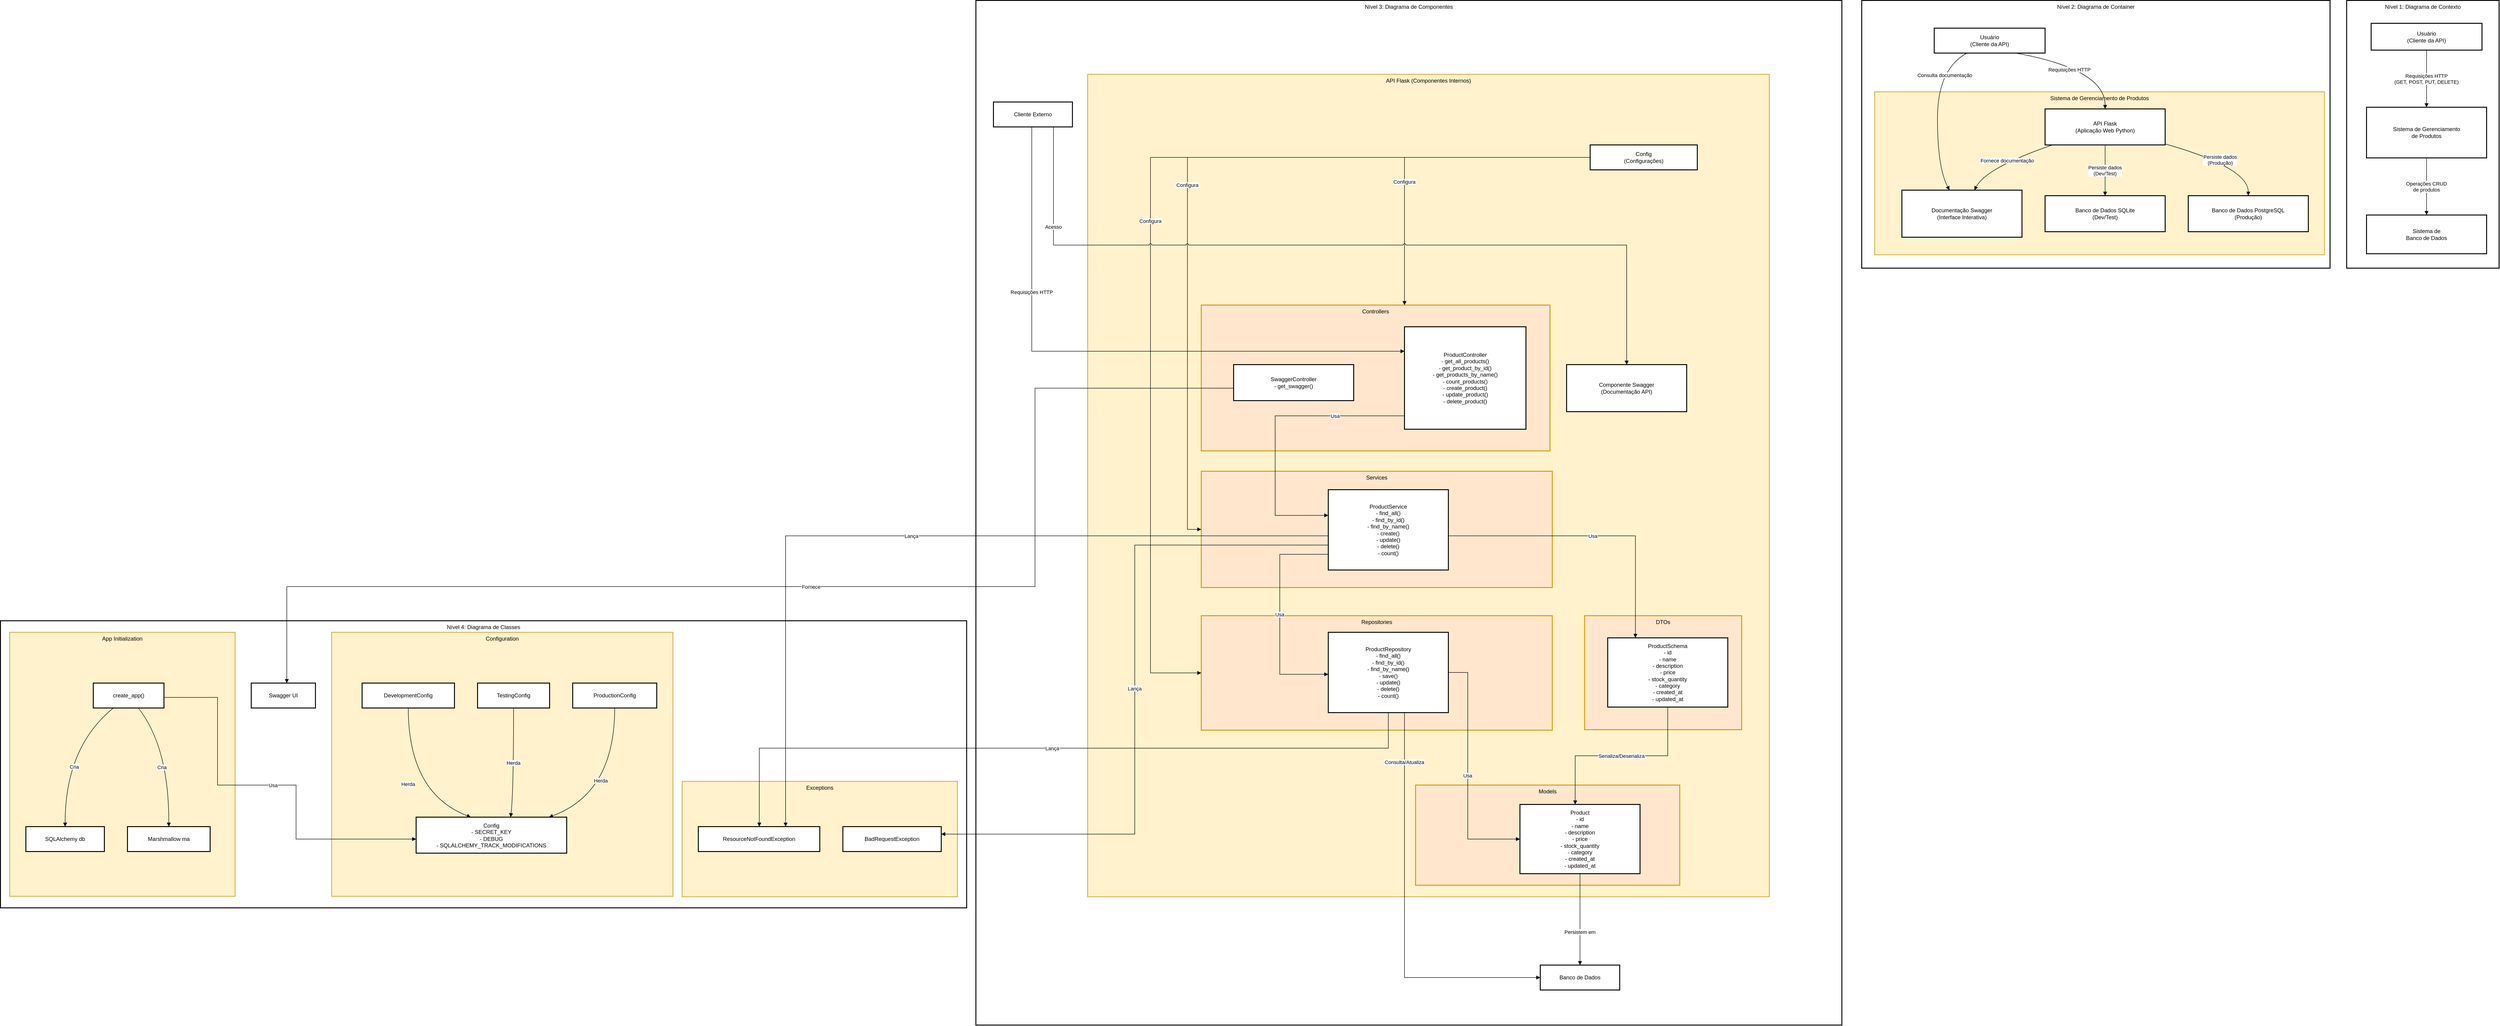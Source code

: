 <mxfile version="26.2.15">
  <diagram name="Página-1" id="RFiRJV17R_80rDeNAFLh">
    <mxGraphModel dx="4168" dy="2504" grid="1" gridSize="10" guides="1" tooltips="1" connect="1" arrows="1" fold="1" page="1" pageScale="1" pageWidth="827" pageHeight="1169" math="0" shadow="0">
      <root>
        <mxCell id="0" />
        <mxCell id="1" parent="0" />
        <mxCell id="7iYo2ASo68FEz6F4DcVq-24" value="Nível 1: Diagrama de Contexto" style="whiteSpace=wrap;strokeWidth=2;verticalAlign=top;" vertex="1" parent="1">
          <mxGeometry x="5100" y="20" width="330" height="580" as="geometry" />
        </mxCell>
        <mxCell id="7iYo2ASo68FEz6F4DcVq-25" value="Usuário&#xa;(Cliente da API)" style="whiteSpace=wrap;strokeWidth=2;" vertex="1" parent="7iYo2ASo68FEz6F4DcVq-24">
          <mxGeometry x="53" y="49.499" width="240" height="58.108" as="geometry" />
        </mxCell>
        <mxCell id="7iYo2ASo68FEz6F4DcVq-26" value="Sistema de Gerenciamento&#xa;de Produtos" style="whiteSpace=wrap;strokeWidth=2;" vertex="1" parent="7iYo2ASo68FEz6F4DcVq-24">
          <mxGeometry x="43" y="231.354" width="260" height="109.759" as="geometry" />
        </mxCell>
        <mxCell id="7iYo2ASo68FEz6F4DcVq-27" value="Sistema de&#xa;Banco de Dados" style="whiteSpace=wrap;strokeWidth=2;" vertex="1" parent="7iYo2ASo68FEz6F4DcVq-24">
          <mxGeometry x="43" y="464.861" width="260" height="83.933" as="geometry" />
        </mxCell>
        <mxCell id="7iYo2ASo68FEz6F4DcVq-28" value="Requisições HTTP&#xa;(GET, POST, PUT, DELETE)" style="curved=1;startArrow=none;endArrow=block;exitX=0.5;exitY=0.99;entryX=0.5;entryY=0;rounded=0;" edge="1" parent="7iYo2ASo68FEz6F4DcVq-24" source="7iYo2ASo68FEz6F4DcVq-25" target="7iYo2ASo68FEz6F4DcVq-26">
          <mxGeometry relative="1" as="geometry">
            <Array as="points" />
          </mxGeometry>
        </mxCell>
        <mxCell id="7iYo2ASo68FEz6F4DcVq-29" value="Operações CRUD&#xa;de produtos" style="curved=1;startArrow=none;endArrow=block;exitX=0.5;exitY=1;entryX=0.5;entryY=-0.01;rounded=0;" edge="1" parent="7iYo2ASo68FEz6F4DcVq-24" source="7iYo2ASo68FEz6F4DcVq-26" target="7iYo2ASo68FEz6F4DcVq-27">
          <mxGeometry relative="1" as="geometry">
            <Array as="points" />
          </mxGeometry>
        </mxCell>
        <mxCell id="7iYo2ASo68FEz6F4DcVq-12" value="Nível 2: Diagrama de Container" style="whiteSpace=wrap;strokeWidth=2;verticalAlign=top;" vertex="1" parent="1">
          <mxGeometry x="4050" y="20" width="1014" height="580" as="geometry" />
        </mxCell>
        <mxCell id="7iYo2ASo68FEz6F4DcVq-14" value="Sistema de Gerenciamento de Produtos" style="whiteSpace=wrap;strokeWidth=2;verticalAlign=top;fillColor=#fff2cc;strokeColor=#d6b656;" vertex="1" parent="7iYo2ASo68FEz6F4DcVq-12">
          <mxGeometry x="28" y="198" width="974" height="353" as="geometry" />
        </mxCell>
        <mxCell id="7iYo2ASo68FEz6F4DcVq-13" value="API Flask&#xa;(Aplicação Web Python)" style="whiteSpace=wrap;strokeWidth=2;" vertex="1" parent="7iYo2ASo68FEz6F4DcVq-12">
          <mxGeometry x="397" y="235" width="260" height="78" as="geometry" />
        </mxCell>
        <mxCell id="7iYo2ASo68FEz6F4DcVq-15" value="Usuário&#xa;(Cliente da API)" style="whiteSpace=wrap;strokeWidth=2;" vertex="1" parent="7iYo2ASo68FEz6F4DcVq-12">
          <mxGeometry x="157" y="60" width="240" height="54" as="geometry" />
        </mxCell>
        <mxCell id="7iYo2ASo68FEz6F4DcVq-16" value="Documentação Swagger&#xa;(Interface Interativa)" style="whiteSpace=wrap;strokeWidth=2;" vertex="1" parent="7iYo2ASo68FEz6F4DcVq-12">
          <mxGeometry x="87" y="411" width="260" height="102" as="geometry" />
        </mxCell>
        <mxCell id="7iYo2ASo68FEz6F4DcVq-17" value="Banco de Dados SQLite&#xa;(Dev/Test)" style="whiteSpace=wrap;strokeWidth=2;" vertex="1" parent="7iYo2ASo68FEz6F4DcVq-12">
          <mxGeometry x="397" y="423" width="260" height="78" as="geometry" />
        </mxCell>
        <mxCell id="7iYo2ASo68FEz6F4DcVq-18" value="Banco de Dados PostgreSQL&#xa;(Produção)" style="whiteSpace=wrap;strokeWidth=2;" vertex="1" parent="7iYo2ASo68FEz6F4DcVq-12">
          <mxGeometry x="707" y="423" width="260" height="78" as="geometry" />
        </mxCell>
        <mxCell id="7iYo2ASo68FEz6F4DcVq-19" value="Requisições HTTP" style="curved=1;startArrow=none;endArrow=block;exitX=0.73;exitY=0.99;entryX=0.5;entryY=0;rounded=0;" edge="1" parent="7iYo2ASo68FEz6F4DcVq-12" source="7iYo2ASo68FEz6F4DcVq-15" target="7iYo2ASo68FEz6F4DcVq-13">
          <mxGeometry x="-0.146" y="-14" relative="1" as="geometry">
            <Array as="points">
              <mxPoint x="527" y="149" />
            </Array>
            <mxPoint as="offset" />
          </mxGeometry>
        </mxCell>
        <mxCell id="7iYo2ASo68FEz6F4DcVq-20" value="Consulta documentação" style="curved=1;startArrow=none;endArrow=block;rounded=0;" edge="1" parent="7iYo2ASo68FEz6F4DcVq-12" source="7iYo2ASo68FEz6F4DcVq-15" target="7iYo2ASo68FEz6F4DcVq-16">
          <mxGeometry x="-0.5" y="16" relative="1" as="geometry">
            <Array as="points">
              <mxPoint x="164" y="149" />
              <mxPoint x="164" y="362" />
            </Array>
            <mxPoint as="offset" />
          </mxGeometry>
        </mxCell>
        <mxCell id="7iYo2ASo68FEz6F4DcVq-21" value="Fornece documentação" style="curved=1;startArrow=none;endArrow=block;rounded=0;" edge="1" parent="7iYo2ASo68FEz6F4DcVq-12" source="7iYo2ASo68FEz6F4DcVq-13" target="7iYo2ASo68FEz6F4DcVq-16">
          <mxGeometry relative="1" as="geometry">
            <Array as="points">
              <mxPoint x="270" y="362" />
            </Array>
          </mxGeometry>
        </mxCell>
        <mxCell id="7iYo2ASo68FEz6F4DcVq-22" value="Persiste dados&#xa;(Dev/Test)" style="curved=1;startArrow=none;endArrow=block;exitX=0.5;exitY=1;entryX=0.5;entryY=0.01;rounded=0;" edge="1" parent="7iYo2ASo68FEz6F4DcVq-12" source="7iYo2ASo68FEz6F4DcVq-13" target="7iYo2ASo68FEz6F4DcVq-17">
          <mxGeometry relative="1" as="geometry">
            <Array as="points" />
          </mxGeometry>
        </mxCell>
        <mxCell id="7iYo2ASo68FEz6F4DcVq-23" value="Persiste dados&#xa;(Produção)" style="curved=1;startArrow=none;endArrow=block;rounded=0;" edge="1" parent="7iYo2ASo68FEz6F4DcVq-12" source="7iYo2ASo68FEz6F4DcVq-13" target="7iYo2ASo68FEz6F4DcVq-18">
          <mxGeometry relative="1" as="geometry">
            <Array as="points">
              <mxPoint x="837" y="362" />
            </Array>
          </mxGeometry>
        </mxCell>
        <mxCell id="7iYo2ASo68FEz6F4DcVq-11" value="Nível 3: Diagrama de Componentes" style="whiteSpace=wrap;strokeWidth=2;verticalAlign=top;" vertex="1" parent="1">
          <mxGeometry x="2132" y="20" width="1875" height="2220" as="geometry" />
        </mxCell>
        <mxCell id="7iYo2ASo68FEz6F4DcVq-1" value="Nível 4: Diagrama de Classes" style="whiteSpace=wrap;strokeWidth=2;verticalAlign=top;" vertex="1" parent="1">
          <mxGeometry x="20" y="1364" width="2092" height="622" as="geometry" />
        </mxCell>
        <mxCell id="7iYo2ASo68FEz6F4DcVq-4" value="Exceptions" style="whiteSpace=wrap;strokeWidth=2;verticalAlign=top;fillColor=#fff2cc;strokeColor=#d6b656;" vertex="1" parent="1">
          <mxGeometry x="1496" y="1712" width="596" height="250" as="geometry" />
        </mxCell>
        <mxCell id="7iYo2ASo68FEz6F4DcVq-2" value="App Initialization" style="whiteSpace=wrap;strokeWidth=2;verticalAlign=top;fillColor=#fff2cc;strokeColor=#d6b656;" vertex="1" parent="1">
          <mxGeometry x="40" y="1389" width="488" height="572" as="geometry" />
        </mxCell>
        <mxCell id="7iYo2ASo68FEz6F4DcVq-3" value="Configuration" style="whiteSpace=wrap;strokeWidth=2;verticalAlign=top;fillColor=#fff2cc;strokeColor=#d6b656;" vertex="1" parent="1">
          <mxGeometry x="737" y="1389" width="739" height="572" as="geometry" />
        </mxCell>
        <mxCell id="7iYo2ASo68FEz6F4DcVq-6" value="API Flask (Componentes Internos)" style="whiteSpace=wrap;strokeWidth=2;verticalAlign=top;fillColor=#fff2cc;strokeColor=#d6b656;" vertex="1" parent="1">
          <mxGeometry x="2374" y="180" width="1476" height="1782" as="geometry" />
        </mxCell>
        <mxCell id="7iYo2ASo68FEz6F4DcVq-5" value="DTOs" style="whiteSpace=wrap;strokeWidth=2;verticalAlign=top;fillColor=#ffe6cc;strokeColor=#d79b00;" vertex="1" parent="1">
          <mxGeometry x="3450" y="1353" width="340" height="247" as="geometry" />
        </mxCell>
        <mxCell id="7iYo2ASo68FEz6F4DcVq-7" value="Models" style="whiteSpace=wrap;strokeWidth=2;verticalAlign=top;fillColor=#ffe6cc;strokeColor=#d79b00;" vertex="1" parent="1">
          <mxGeometry x="3084" y="1720" width="572" height="217" as="geometry" />
        </mxCell>
        <mxCell id="7iYo2ASo68FEz6F4DcVq-8" value="Repositories" style="whiteSpace=wrap;strokeWidth=2;verticalAlign=top;fillColor=#ffe6cc;strokeColor=#d79b00;" vertex="1" parent="1">
          <mxGeometry x="2620" y="1353" width="760" height="248" as="geometry" />
        </mxCell>
        <mxCell id="7iYo2ASo68FEz6F4DcVq-9" value="Services" style="whiteSpace=wrap;strokeWidth=2;verticalAlign=top;fillColor=#ffe6cc;strokeColor=#d79b00;" vertex="1" parent="1">
          <mxGeometry x="2620" y="1040" width="760" height="252" as="geometry" />
        </mxCell>
        <mxCell id="7iYo2ASo68FEz6F4DcVq-10" value="Controllers" style="whiteSpace=wrap;strokeWidth=2;verticalAlign=top;fillColor=#ffe6cc;strokeColor=#d79b00;" vertex="1" parent="1">
          <mxGeometry x="2620" y="680" width="755" height="316" as="geometry" />
        </mxCell>
        <mxCell id="7iYo2ASo68FEz6F4DcVq-30" value="Componente Swagger&#xa;(Documentação API)" style="whiteSpace=wrap;strokeWidth=2;" vertex="1" parent="1">
          <mxGeometry x="3411" y="809" width="260" height="102" as="geometry" />
        </mxCell>
        <mxCell id="7iYo2ASo68FEz6F4DcVq-31" value="Config&#xa;(Configurações)" style="whiteSpace=wrap;strokeWidth=2;" vertex="1" parent="1">
          <mxGeometry x="3462" y="333" width="232" height="54" as="geometry" />
        </mxCell>
        <mxCell id="7iYo2ASo68FEz6F4DcVq-32" value="Cliente Externo" style="whiteSpace=wrap;strokeWidth=2;" vertex="1" parent="1">
          <mxGeometry x="2170" y="240" width="171" height="54" as="geometry" />
        </mxCell>
        <mxCell id="7iYo2ASo68FEz6F4DcVq-33" value="Banco de Dados" style="whiteSpace=wrap;strokeWidth=2;" vertex="1" parent="1">
          <mxGeometry x="3354" y="2110" width="172" height="54" as="geometry" />
        </mxCell>
        <mxCell id="7iYo2ASo68FEz6F4DcVq-34" value="ProductController&#xa;- get_all_products()&#xa;- get_product_by_id()&#xa;- get_products_by_name()&#xa;- count_products()&#xa;- create_product()&#xa;- update_product()&#xa;- delete_product()" style="whiteSpace=wrap;strokeWidth=2;" vertex="1" parent="1">
          <mxGeometry x="3060" y="727" width="263" height="222" as="geometry" />
        </mxCell>
        <mxCell id="7iYo2ASo68FEz6F4DcVq-35" value="SwaggerController&#xa;- get_swagger()" style="whiteSpace=wrap;strokeWidth=2;" vertex="1" parent="1">
          <mxGeometry x="2690" y="809" width="260" height="78" as="geometry" />
        </mxCell>
        <mxCell id="7iYo2ASo68FEz6F4DcVq-36" value="ProductService&#xa;- find_all()&#xa;- find_by_id()&#xa;- find_by_name()&#xa;- create()&#xa;- update()&#xa;- delete()&#xa;- count()" style="whiteSpace=wrap;strokeWidth=2;" vertex="1" parent="1">
          <mxGeometry x="2895" y="1080" width="260" height="174" as="geometry" />
        </mxCell>
        <mxCell id="7iYo2ASo68FEz6F4DcVq-37" value="ProductRepository&#xa;- find_all()&#xa;- find_by_id()&#xa;- find_by_name()&#xa;- save()&#xa;- update()&#xa;- delete()&#xa;- count()" style="whiteSpace=wrap;strokeWidth=2;" vertex="1" parent="1">
          <mxGeometry x="2895" y="1389" width="260" height="174" as="geometry" />
        </mxCell>
        <mxCell id="7iYo2ASo68FEz6F4DcVq-38" value="Product&#xa;- id&#xa;- name&#xa;- description&#xa;- price&#xa;- stock_quantity&#xa;- category&#xa;- created_at&#xa;- updated_at" style="whiteSpace=wrap;strokeWidth=2;" vertex="1" parent="1">
          <mxGeometry x="3310" y="1762" width="260" height="150" as="geometry" />
        </mxCell>
        <mxCell id="7iYo2ASo68FEz6F4DcVq-39" value="ProductSchema&#xa;- id&#xa;- name&#xa;- description&#xa;- price&#xa;- stock_quantity&#xa;- category&#xa;- created_at&#xa;- updated_at" style="whiteSpace=wrap;strokeWidth=2;" vertex="1" parent="1">
          <mxGeometry x="3500" y="1401" width="260" height="150" as="geometry" />
        </mxCell>
        <mxCell id="7iYo2ASo68FEz6F4DcVq-40" value="ResourceNotFoundException" style="whiteSpace=wrap;strokeWidth=2;" vertex="1" parent="1">
          <mxGeometry x="1531" y="1810" width="263" height="54" as="geometry" />
        </mxCell>
        <mxCell id="7iYo2ASo68FEz6F4DcVq-41" value="BadRequestException" style="whiteSpace=wrap;strokeWidth=2;" vertex="1" parent="1">
          <mxGeometry x="1844" y="1810" width="213" height="54" as="geometry" />
        </mxCell>
        <mxCell id="7iYo2ASo68FEz6F4DcVq-42" value="Config&#xa;- SECRET_KEY&#xa;- DEBUG&#xa;- SQLALCHEMY_TRACK_MODIFICATIONS" style="whiteSpace=wrap;strokeWidth=2;" vertex="1" parent="1">
          <mxGeometry x="920" y="1789.5" width="326" height="78" as="geometry" />
        </mxCell>
        <mxCell id="7iYo2ASo68FEz6F4DcVq-43" value="DevelopmentConfig" style="whiteSpace=wrap;strokeWidth=2;" vertex="1" parent="1">
          <mxGeometry x="803" y="1499" width="200" height="54" as="geometry" />
        </mxCell>
        <mxCell id="7iYo2ASo68FEz6F4DcVq-44" value="TestingConfig" style="whiteSpace=wrap;strokeWidth=2;" vertex="1" parent="1">
          <mxGeometry x="1053" y="1499" width="156" height="54" as="geometry" />
        </mxCell>
        <mxCell id="7iYo2ASo68FEz6F4DcVq-45" value="ProductionConfig" style="whiteSpace=wrap;strokeWidth=2;" vertex="1" parent="1">
          <mxGeometry x="1259" y="1499" width="182" height="54" as="geometry" />
        </mxCell>
        <mxCell id="7iYo2ASo68FEz6F4DcVq-46" value="create_app()" style="whiteSpace=wrap;strokeWidth=2;" vertex="1" parent="1">
          <mxGeometry x="221" y="1499" width="153" height="54" as="geometry" />
        </mxCell>
        <mxCell id="7iYo2ASo68FEz6F4DcVq-47" value="SQLAlchemy db" style="whiteSpace=wrap;strokeWidth=2;" vertex="1" parent="1">
          <mxGeometry x="75" y="1810" width="170" height="54" as="geometry" />
        </mxCell>
        <mxCell id="7iYo2ASo68FEz6F4DcVq-48" value="Marshmallow ma" style="whiteSpace=wrap;strokeWidth=2;" vertex="1" parent="1">
          <mxGeometry x="295" y="1810" width="179" height="54" as="geometry" />
        </mxCell>
        <mxCell id="7iYo2ASo68FEz6F4DcVq-49" value="Swagger UI" style="whiteSpace=wrap;strokeWidth=2;" vertex="1" parent="1">
          <mxGeometry x="563" y="1499" width="139" height="54" as="geometry" />
        </mxCell>
        <mxCell id="7iYo2ASo68FEz6F4DcVq-51" value="Usa" style="startArrow=none;endArrow=block;entryX=0;entryY=0.32;rounded=0;edgeStyle=orthogonalEdgeStyle;" edge="1" parent="1" source="7iYo2ASo68FEz6F4DcVq-34" target="7iYo2ASo68FEz6F4DcVq-36">
          <mxGeometry x="-0.509" relative="1" as="geometry">
            <Array as="points">
              <mxPoint x="2780" y="920" />
              <mxPoint x="2780" y="1136" />
            </Array>
            <mxPoint as="offset" />
          </mxGeometry>
        </mxCell>
        <mxCell id="7iYo2ASo68FEz6F4DcVq-52" value="Fornece" style="startArrow=none;endArrow=block;rounded=0;edgeStyle=orthogonalEdgeStyle;jumpStyle=arc;" edge="1" parent="1" source="7iYo2ASo68FEz6F4DcVq-35" target="7iYo2ASo68FEz6F4DcVq-49">
          <mxGeometry relative="1" as="geometry">
            <Array as="points">
              <mxPoint x="2260" y="860" />
              <mxPoint x="2260" y="1290" />
              <mxPoint x="640" y="1290" />
            </Array>
          </mxGeometry>
        </mxCell>
        <mxCell id="7iYo2ASo68FEz6F4DcVq-53" value="Usa" style="startArrow=none;endArrow=block;rounded=0;edgeStyle=orthogonalEdgeStyle;" edge="1" parent="1" source="7iYo2ASo68FEz6F4DcVq-36" target="7iYo2ASo68FEz6F4DcVq-37">
          <mxGeometry relative="1" as="geometry">
            <Array as="points">
              <mxPoint x="2790" y="1220" />
              <mxPoint x="2790" y="1480" />
            </Array>
          </mxGeometry>
        </mxCell>
        <mxCell id="7iYo2ASo68FEz6F4DcVq-54" value="Usa" style="startArrow=none;endArrow=block;rounded=0;edgeStyle=orthogonalEdgeStyle;" edge="1" parent="1" source="7iYo2ASo68FEz6F4DcVq-36" target="7iYo2ASo68FEz6F4DcVq-39">
          <mxGeometry relative="1" as="geometry">
            <Array as="points">
              <mxPoint x="3560" y="1180" />
            </Array>
          </mxGeometry>
        </mxCell>
        <mxCell id="7iYo2ASo68FEz6F4DcVq-55" value="Lança" style="startArrow=none;endArrow=block;rounded=0;edgeStyle=orthogonalEdgeStyle;" edge="1" parent="1" source="7iYo2ASo68FEz6F4DcVq-36" target="7iYo2ASo68FEz6F4DcVq-40">
          <mxGeometry relative="1" as="geometry">
            <Array as="points">
              <mxPoint x="1720" y="1180" />
            </Array>
          </mxGeometry>
        </mxCell>
        <mxCell id="7iYo2ASo68FEz6F4DcVq-56" value="Lança" style="startArrow=none;endArrow=block;exitX=0;exitY=0.66;entryX=1;entryY=0.3;rounded=0;edgeStyle=orthogonalEdgeStyle;jumpStyle=arc;" edge="1" parent="1" source="7iYo2ASo68FEz6F4DcVq-36" target="7iYo2ASo68FEz6F4DcVq-41">
          <mxGeometry relative="1" as="geometry">
            <Array as="points">
              <mxPoint x="2895" y="1200" />
              <mxPoint x="2476" y="1200" />
              <mxPoint x="2476" y="1826" />
            </Array>
          </mxGeometry>
        </mxCell>
        <mxCell id="7iYo2ASo68FEz6F4DcVq-57" value="Usa" style="startArrow=none;endArrow=block;rounded=0;edgeStyle=orthogonalEdgeStyle;" edge="1" parent="1" source="7iYo2ASo68FEz6F4DcVq-37" target="7iYo2ASo68FEz6F4DcVq-38">
          <mxGeometry x="0.031" relative="1" as="geometry">
            <Array as="points">
              <mxPoint x="3197" y="1837" />
            </Array>
            <mxPoint y="-1" as="offset" />
          </mxGeometry>
        </mxCell>
        <mxCell id="7iYo2ASo68FEz6F4DcVq-58" value="Lança" style="startArrow=none;endArrow=block;rounded=0;edgeStyle=orthogonalEdgeStyle;" edge="1" parent="1" source="7iYo2ASo68FEz6F4DcVq-37" target="7iYo2ASo68FEz6F4DcVq-40">
          <mxGeometry relative="1" as="geometry">
            <Array as="points">
              <mxPoint x="3025" y="1640" />
              <mxPoint x="1663" y="1640" />
            </Array>
          </mxGeometry>
        </mxCell>
        <mxCell id="7iYo2ASo68FEz6F4DcVq-59" value="Serializa/Deserializa" style="startArrow=none;endArrow=block;exitX=0.5;exitY=1;entryX=0.46;entryY=0;rounded=0;edgeStyle=orthogonalEdgeStyle;" edge="1" parent="1" source="7iYo2ASo68FEz6F4DcVq-39" target="7iYo2ASo68FEz6F4DcVq-38">
          <mxGeometry relative="1" as="geometry" />
        </mxCell>
        <mxCell id="7iYo2ASo68FEz6F4DcVq-60" value="Herda" style="curved=1;startArrow=none;endArrow=block;exitX=0.5;exitY=1.01;entryX=0.36;entryY=-0.01;rounded=0;" edge="1" parent="1" source="7iYo2ASo68FEz6F4DcVq-43" target="7iYo2ASo68FEz6F4DcVq-42">
          <mxGeometry relative="1" as="geometry">
            <Array as="points">
              <mxPoint x="903" y="1737" />
            </Array>
          </mxGeometry>
        </mxCell>
        <mxCell id="7iYo2ASo68FEz6F4DcVq-61" value="Herda" style="curved=1;startArrow=none;endArrow=block;exitX=0.5;exitY=1.01;entryX=0.63;entryY=-0.01;rounded=0;" edge="1" parent="1" source="7iYo2ASo68FEz6F4DcVq-44" target="7iYo2ASo68FEz6F4DcVq-42">
          <mxGeometry relative="1" as="geometry">
            <Array as="points">
              <mxPoint x="1131" y="1737" />
            </Array>
          </mxGeometry>
        </mxCell>
        <mxCell id="7iYo2ASo68FEz6F4DcVq-62" value="Herda" style="curved=1;startArrow=none;endArrow=block;exitX=0.5;exitY=1.01;entryX=0.89;entryY=-0.01;rounded=0;" edge="1" parent="1" source="7iYo2ASo68FEz6F4DcVq-45" target="7iYo2ASo68FEz6F4DcVq-42">
          <mxGeometry x="-0.065" y="-30" relative="1" as="geometry">
            <Array as="points">
              <mxPoint x="1350" y="1737" />
            </Array>
            <mxPoint as="offset" />
          </mxGeometry>
        </mxCell>
        <mxCell id="7iYo2ASo68FEz6F4DcVq-63" value="Cria" style="curved=1;startArrow=none;endArrow=block;exitX=0.28;exitY=1.01;entryX=0.5;entryY=-0.01;rounded=0;" edge="1" parent="1" source="7iYo2ASo68FEz6F4DcVq-46" target="7iYo2ASo68FEz6F4DcVq-47">
          <mxGeometry x="0.152" y="20" relative="1" as="geometry">
            <Array as="points">
              <mxPoint x="160" y="1638" />
            </Array>
            <mxPoint as="offset" />
          </mxGeometry>
        </mxCell>
        <mxCell id="7iYo2ASo68FEz6F4DcVq-64" value="Cria" style="curved=1;startArrow=none;endArrow=block;exitX=0.64;exitY=1.01;entryX=0.5;entryY=-0.01;rounded=0;" edge="1" parent="1" source="7iYo2ASo68FEz6F4DcVq-46" target="7iYo2ASo68FEz6F4DcVq-48">
          <mxGeometry x="0.071" y="-15" relative="1" as="geometry">
            <Array as="points">
              <mxPoint x="385" y="1638" />
            </Array>
            <mxPoint y="1" as="offset" />
          </mxGeometry>
        </mxCell>
        <mxCell id="7iYo2ASo68FEz6F4DcVq-65" value="Usa" style="startArrow=none;endArrow=block;rounded=0;edgeStyle=orthogonalEdgeStyle;" edge="1" parent="1" source="7iYo2ASo68FEz6F4DcVq-46" target="7iYo2ASo68FEz6F4DcVq-42">
          <mxGeometry relative="1" as="geometry">
            <Array as="points">
              <mxPoint x="490" y="1530" />
              <mxPoint x="490" y="1720" />
              <mxPoint x="660" y="1720" />
              <mxPoint x="660" y="1837" />
            </Array>
          </mxGeometry>
        </mxCell>
        <mxCell id="7iYo2ASo68FEz6F4DcVq-66" value="Requisições HTTP" style="startArrow=none;endArrow=block;rounded=0;edgeStyle=orthogonalEdgeStyle;jumpStyle=arc;" edge="1" parent="1" source="7iYo2ASo68FEz6F4DcVq-32" target="7iYo2ASo68FEz6F4DcVq-34">
          <mxGeometry x="-0.447" relative="1" as="geometry">
            <Array as="points">
              <mxPoint x="2253" y="780" />
            </Array>
            <mxPoint as="offset" />
          </mxGeometry>
        </mxCell>
        <mxCell id="7iYo2ASo68FEz6F4DcVq-71" value="Persistem em" style="curved=1;startArrow=none;endArrow=block;rounded=0;" edge="1" parent="1" source="7iYo2ASo68FEz6F4DcVq-38" target="7iYo2ASo68FEz6F4DcVq-33">
          <mxGeometry x="0.275" relative="1" as="geometry">
            <Array as="points" />
            <mxPoint as="offset" />
          </mxGeometry>
        </mxCell>
        <mxCell id="7iYo2ASo68FEz6F4DcVq-72" value="Consulta/Atualiza" style="startArrow=none;endArrow=block;rounded=0;edgeStyle=orthogonalEdgeStyle;" edge="1" parent="1" source="7iYo2ASo68FEz6F4DcVq-37" target="7iYo2ASo68FEz6F4DcVq-33">
          <mxGeometry x="-0.753" relative="1" as="geometry">
            <Array as="points">
              <mxPoint x="3060" y="2137" />
            </Array>
            <mxPoint as="offset" />
          </mxGeometry>
        </mxCell>
        <mxCell id="7iYo2ASo68FEz6F4DcVq-73" value="Configura" style="startArrow=none;endArrow=block;rounded=0;edgeStyle=orthogonalEdgeStyle;" edge="1" parent="1" source="7iYo2ASo68FEz6F4DcVq-31" target="7iYo2ASo68FEz6F4DcVq-10">
          <mxGeometry x="0.259" relative="1" as="geometry">
            <Array as="points">
              <mxPoint x="3060" y="360" />
            </Array>
            <mxPoint as="offset" />
          </mxGeometry>
        </mxCell>
        <mxCell id="7iYo2ASo68FEz6F4DcVq-74" value="Configura" style="startArrow=none;endArrow=block;rounded=0;edgeStyle=orthogonalEdgeStyle;" edge="1" parent="1" source="7iYo2ASo68FEz6F4DcVq-31" target="7iYo2ASo68FEz6F4DcVq-9">
          <mxGeometry x="0.091" relative="1" as="geometry">
            <Array as="points">
              <mxPoint x="2590" y="360" />
              <mxPoint x="2590" y="1166" />
            </Array>
            <mxPoint as="offset" />
          </mxGeometry>
        </mxCell>
        <mxCell id="7iYo2ASo68FEz6F4DcVq-75" value="Configura" style="startArrow=none;endArrow=block;rounded=0;edgeStyle=orthogonalEdgeStyle;" edge="1" parent="1" source="7iYo2ASo68FEz6F4DcVq-31" target="7iYo2ASo68FEz6F4DcVq-8">
          <mxGeometry relative="1" as="geometry">
            <Array as="points">
              <mxPoint x="2510" y="360" />
              <mxPoint x="2510" y="1477" />
            </Array>
          </mxGeometry>
        </mxCell>
        <mxCell id="7iYo2ASo68FEz6F4DcVq-50" value="Acesso" style="startArrow=none;endArrow=block;entryX=0.5;entryY=0;rounded=0;edgeStyle=orthogonalEdgeStyle;jumpStyle=arc;" edge="1" parent="1" source="7iYo2ASo68FEz6F4DcVq-32" target="7iYo2ASo68FEz6F4DcVq-30">
          <mxGeometry x="-0.754" relative="1" as="geometry">
            <Array as="points">
              <mxPoint x="2300" y="550" />
              <mxPoint x="3541" y="550" />
            </Array>
            <mxPoint as="offset" />
          </mxGeometry>
        </mxCell>
      </root>
    </mxGraphModel>
  </diagram>
</mxfile>
